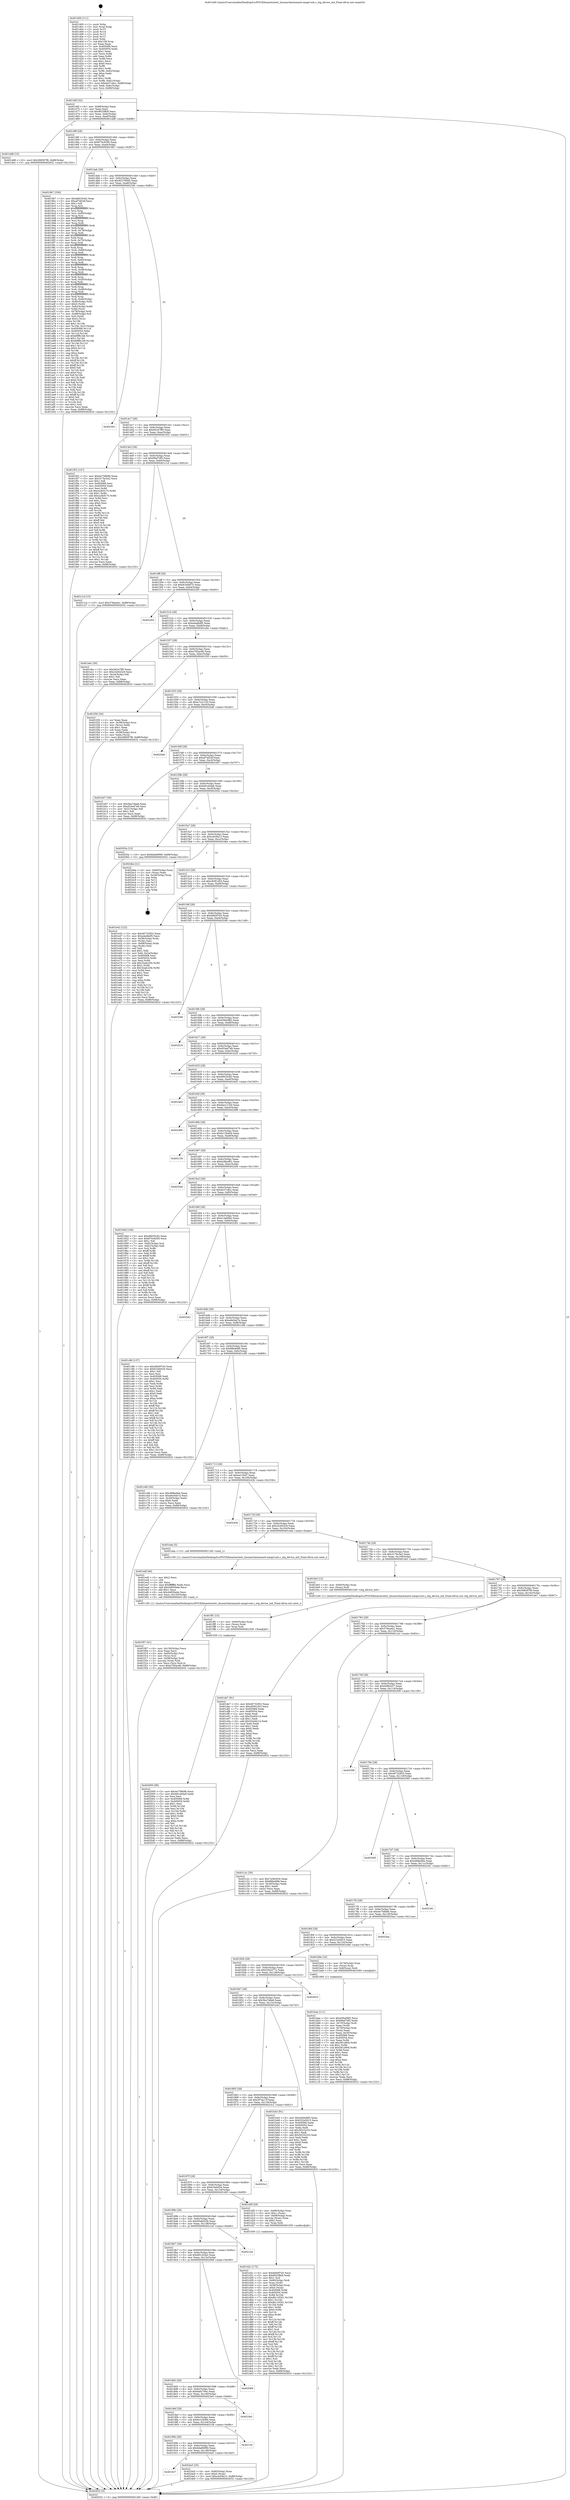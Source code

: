 digraph "0x401400" {
  label = "0x401400 (/mnt/c/Users/mathe/Desktop/tcc/POCII/binaries/extr_linuxarcharmmach-omap1usb.c_otg_device_init_Final-ollvm.out::main(0))"
  labelloc = "t"
  node[shape=record]

  Entry [label="",width=0.3,height=0.3,shape=circle,fillcolor=black,style=filled]
  "0x40146f" [label="{
     0x40146f [32]\l
     | [instrs]\l
     &nbsp;&nbsp;0x40146f \<+6\>: mov -0x88(%rbp),%eax\l
     &nbsp;&nbsp;0x401475 \<+2\>: mov %eax,%ecx\l
     &nbsp;&nbsp;0x401477 \<+6\>: sub $0x8025ffc8,%ecx\l
     &nbsp;&nbsp;0x40147d \<+6\>: mov %eax,-0x9c(%rbp)\l
     &nbsp;&nbsp;0x401483 \<+6\>: mov %ecx,-0xa0(%rbp)\l
     &nbsp;&nbsp;0x401489 \<+6\>: je 0000000000401dd8 \<main+0x9d8\>\l
  }"]
  "0x401dd8" [label="{
     0x401dd8 [15]\l
     | [instrs]\l
     &nbsp;&nbsp;0x401dd8 \<+10\>: movl $0x368597f6,-0x88(%rbp)\l
     &nbsp;&nbsp;0x401de2 \<+5\>: jmp 0000000000402632 \<main+0x1232\>\l
  }"]
  "0x40148f" [label="{
     0x40148f [28]\l
     | [instrs]\l
     &nbsp;&nbsp;0x40148f \<+5\>: jmp 0000000000401494 \<main+0x94\>\l
     &nbsp;&nbsp;0x401494 \<+6\>: mov -0x9c(%rbp),%eax\l
     &nbsp;&nbsp;0x40149a \<+5\>: sub $0x870c9295,%eax\l
     &nbsp;&nbsp;0x40149f \<+6\>: mov %eax,-0xa4(%rbp)\l
     &nbsp;&nbsp;0x4014a5 \<+6\>: je 00000000004019b7 \<main+0x5b7\>\l
  }"]
  Exit [label="",width=0.3,height=0.3,shape=circle,fillcolor=black,style=filled,peripheries=2]
  "0x4019b7" [label="{
     0x4019b7 [336]\l
     | [instrs]\l
     &nbsp;&nbsp;0x4019b7 \<+5\>: mov $0xd6635c82,%eax\l
     &nbsp;&nbsp;0x4019bc \<+5\>: mov $0xaf74f24f,%ecx\l
     &nbsp;&nbsp;0x4019c1 \<+2\>: mov $0x1,%dl\l
     &nbsp;&nbsp;0x4019c3 \<+3\>: mov %rsp,%rsi\l
     &nbsp;&nbsp;0x4019c6 \<+4\>: add $0xfffffffffffffff0,%rsi\l
     &nbsp;&nbsp;0x4019ca \<+3\>: mov %rsi,%rsp\l
     &nbsp;&nbsp;0x4019cd \<+4\>: mov %rsi,-0x80(%rbp)\l
     &nbsp;&nbsp;0x4019d1 \<+3\>: mov %rsp,%rsi\l
     &nbsp;&nbsp;0x4019d4 \<+4\>: add $0xfffffffffffffff0,%rsi\l
     &nbsp;&nbsp;0x4019d8 \<+3\>: mov %rsi,%rsp\l
     &nbsp;&nbsp;0x4019db \<+3\>: mov %rsp,%rdi\l
     &nbsp;&nbsp;0x4019de \<+4\>: add $0xfffffffffffffff0,%rdi\l
     &nbsp;&nbsp;0x4019e2 \<+3\>: mov %rdi,%rsp\l
     &nbsp;&nbsp;0x4019e5 \<+4\>: mov %rdi,-0x78(%rbp)\l
     &nbsp;&nbsp;0x4019e9 \<+3\>: mov %rsp,%rdi\l
     &nbsp;&nbsp;0x4019ec \<+4\>: add $0xfffffffffffffff0,%rdi\l
     &nbsp;&nbsp;0x4019f0 \<+3\>: mov %rdi,%rsp\l
     &nbsp;&nbsp;0x4019f3 \<+4\>: mov %rdi,-0x70(%rbp)\l
     &nbsp;&nbsp;0x4019f7 \<+3\>: mov %rsp,%rdi\l
     &nbsp;&nbsp;0x4019fa \<+4\>: add $0xfffffffffffffff0,%rdi\l
     &nbsp;&nbsp;0x4019fe \<+3\>: mov %rdi,%rsp\l
     &nbsp;&nbsp;0x401a01 \<+4\>: mov %rdi,-0x68(%rbp)\l
     &nbsp;&nbsp;0x401a05 \<+3\>: mov %rsp,%rdi\l
     &nbsp;&nbsp;0x401a08 \<+4\>: add $0xfffffffffffffff0,%rdi\l
     &nbsp;&nbsp;0x401a0c \<+3\>: mov %rdi,%rsp\l
     &nbsp;&nbsp;0x401a0f \<+4\>: mov %rdi,-0x60(%rbp)\l
     &nbsp;&nbsp;0x401a13 \<+3\>: mov %rsp,%rdi\l
     &nbsp;&nbsp;0x401a16 \<+4\>: add $0xfffffffffffffff0,%rdi\l
     &nbsp;&nbsp;0x401a1a \<+3\>: mov %rdi,%rsp\l
     &nbsp;&nbsp;0x401a1d \<+4\>: mov %rdi,-0x58(%rbp)\l
     &nbsp;&nbsp;0x401a21 \<+3\>: mov %rsp,%rdi\l
     &nbsp;&nbsp;0x401a24 \<+4\>: add $0xfffffffffffffff0,%rdi\l
     &nbsp;&nbsp;0x401a28 \<+3\>: mov %rdi,%rsp\l
     &nbsp;&nbsp;0x401a2b \<+4\>: mov %rdi,-0x50(%rbp)\l
     &nbsp;&nbsp;0x401a2f \<+3\>: mov %rsp,%rdi\l
     &nbsp;&nbsp;0x401a32 \<+4\>: add $0xfffffffffffffff0,%rdi\l
     &nbsp;&nbsp;0x401a36 \<+3\>: mov %rdi,%rsp\l
     &nbsp;&nbsp;0x401a39 \<+4\>: mov %rdi,-0x48(%rbp)\l
     &nbsp;&nbsp;0x401a3d \<+3\>: mov %rsp,%rdi\l
     &nbsp;&nbsp;0x401a40 \<+4\>: add $0xfffffffffffffff0,%rdi\l
     &nbsp;&nbsp;0x401a44 \<+3\>: mov %rdi,%rsp\l
     &nbsp;&nbsp;0x401a47 \<+4\>: mov %rdi,-0x40(%rbp)\l
     &nbsp;&nbsp;0x401a4b \<+4\>: mov -0x80(%rbp),%rdi\l
     &nbsp;&nbsp;0x401a4f \<+6\>: movl $0x0,(%rdi)\l
     &nbsp;&nbsp;0x401a55 \<+7\>: mov -0x8c(%rbp),%r8d\l
     &nbsp;&nbsp;0x401a5c \<+3\>: mov %r8d,(%rsi)\l
     &nbsp;&nbsp;0x401a5f \<+4\>: mov -0x78(%rbp),%rdi\l
     &nbsp;&nbsp;0x401a63 \<+7\>: mov -0x98(%rbp),%r9\l
     &nbsp;&nbsp;0x401a6a \<+3\>: mov %r9,(%rdi)\l
     &nbsp;&nbsp;0x401a6d \<+3\>: cmpl $0x2,(%rsi)\l
     &nbsp;&nbsp;0x401a70 \<+4\>: setne %r10b\l
     &nbsp;&nbsp;0x401a74 \<+4\>: and $0x1,%r10b\l
     &nbsp;&nbsp;0x401a78 \<+4\>: mov %r10b,-0x31(%rbp)\l
     &nbsp;&nbsp;0x401a7c \<+8\>: mov 0x405068,%r11d\l
     &nbsp;&nbsp;0x401a84 \<+7\>: mov 0x405054,%ebx\l
     &nbsp;&nbsp;0x401a8b \<+3\>: mov %r11d,%r14d\l
     &nbsp;&nbsp;0x401a8e \<+7\>: sub $0xbf9fb1b8,%r14d\l
     &nbsp;&nbsp;0x401a95 \<+4\>: sub $0x1,%r14d\l
     &nbsp;&nbsp;0x401a99 \<+7\>: add $0xbf9fb1b8,%r14d\l
     &nbsp;&nbsp;0x401aa0 \<+4\>: imul %r14d,%r11d\l
     &nbsp;&nbsp;0x401aa4 \<+4\>: and $0x1,%r11d\l
     &nbsp;&nbsp;0x401aa8 \<+4\>: cmp $0x0,%r11d\l
     &nbsp;&nbsp;0x401aac \<+4\>: sete %r10b\l
     &nbsp;&nbsp;0x401ab0 \<+3\>: cmp $0xa,%ebx\l
     &nbsp;&nbsp;0x401ab3 \<+4\>: setl %r15b\l
     &nbsp;&nbsp;0x401ab7 \<+3\>: mov %r10b,%r12b\l
     &nbsp;&nbsp;0x401aba \<+4\>: xor $0xff,%r12b\l
     &nbsp;&nbsp;0x401abe \<+3\>: mov %r15b,%r13b\l
     &nbsp;&nbsp;0x401ac1 \<+4\>: xor $0xff,%r13b\l
     &nbsp;&nbsp;0x401ac5 \<+3\>: xor $0x0,%dl\l
     &nbsp;&nbsp;0x401ac8 \<+3\>: mov %r12b,%sil\l
     &nbsp;&nbsp;0x401acb \<+4\>: and $0x0,%sil\l
     &nbsp;&nbsp;0x401acf \<+3\>: and %dl,%r10b\l
     &nbsp;&nbsp;0x401ad2 \<+3\>: mov %r13b,%dil\l
     &nbsp;&nbsp;0x401ad5 \<+4\>: and $0x0,%dil\l
     &nbsp;&nbsp;0x401ad9 \<+3\>: and %dl,%r15b\l
     &nbsp;&nbsp;0x401adc \<+3\>: or %r10b,%sil\l
     &nbsp;&nbsp;0x401adf \<+3\>: or %r15b,%dil\l
     &nbsp;&nbsp;0x401ae2 \<+3\>: xor %dil,%sil\l
     &nbsp;&nbsp;0x401ae5 \<+3\>: or %r13b,%r12b\l
     &nbsp;&nbsp;0x401ae8 \<+4\>: xor $0xff,%r12b\l
     &nbsp;&nbsp;0x401aec \<+3\>: or $0x0,%dl\l
     &nbsp;&nbsp;0x401aef \<+3\>: and %dl,%r12b\l
     &nbsp;&nbsp;0x401af2 \<+3\>: or %r12b,%sil\l
     &nbsp;&nbsp;0x401af5 \<+4\>: test $0x1,%sil\l
     &nbsp;&nbsp;0x401af9 \<+3\>: cmovne %ecx,%eax\l
     &nbsp;&nbsp;0x401afc \<+6\>: mov %eax,-0x88(%rbp)\l
     &nbsp;&nbsp;0x401b02 \<+5\>: jmp 0000000000402632 \<main+0x1232\>\l
  }"]
  "0x4014ab" [label="{
     0x4014ab [28]\l
     | [instrs]\l
     &nbsp;&nbsp;0x4014ab \<+5\>: jmp 00000000004014b0 \<main+0xb0\>\l
     &nbsp;&nbsp;0x4014b0 \<+6\>: mov -0x9c(%rbp),%eax\l
     &nbsp;&nbsp;0x4014b6 \<+5\>: sub $0x922780d5,%eax\l
     &nbsp;&nbsp;0x4014bb \<+6\>: mov %eax,-0xa8(%rbp)\l
     &nbsp;&nbsp;0x4014c1 \<+6\>: je 000000000040230c \<main+0xf0c\>\l
  }"]
  "0x401927" [label="{
     0x401927\l
  }", style=dashed]
  "0x40230c" [label="{
     0x40230c\l
  }", style=dashed]
  "0x4014c7" [label="{
     0x4014c7 [28]\l
     | [instrs]\l
     &nbsp;&nbsp;0x4014c7 \<+5\>: jmp 00000000004014cc \<main+0xcc\>\l
     &nbsp;&nbsp;0x4014cc \<+6\>: mov -0x9c(%rbp),%eax\l
     &nbsp;&nbsp;0x4014d2 \<+5\>: sub $0x94247ff5,%eax\l
     &nbsp;&nbsp;0x4014d7 \<+6\>: mov %eax,-0xac(%rbp)\l
     &nbsp;&nbsp;0x4014dd \<+6\>: je 0000000000401f52 \<main+0xb52\>\l
  }"]
  "0x4024a5" [label="{
     0x4024a5 [25]\l
     | [instrs]\l
     &nbsp;&nbsp;0x4024a5 \<+4\>: mov -0x80(%rbp),%rax\l
     &nbsp;&nbsp;0x4024a9 \<+6\>: movl $0x0,(%rax)\l
     &nbsp;&nbsp;0x4024af \<+10\>: movl $0xc4d3fa13,-0x88(%rbp)\l
     &nbsp;&nbsp;0x4024b9 \<+5\>: jmp 0000000000402632 \<main+0x1232\>\l
  }"]
  "0x401f52" [label="{
     0x401f52 [147]\l
     | [instrs]\l
     &nbsp;&nbsp;0x401f52 \<+5\>: mov $0x4e758b9b,%eax\l
     &nbsp;&nbsp;0x401f57 \<+5\>: mov $0x317bc5e2,%ecx\l
     &nbsp;&nbsp;0x401f5c \<+2\>: mov $0x1,%dl\l
     &nbsp;&nbsp;0x401f5e \<+7\>: mov 0x405068,%esi\l
     &nbsp;&nbsp;0x401f65 \<+7\>: mov 0x405054,%edi\l
     &nbsp;&nbsp;0x401f6c \<+3\>: mov %esi,%r8d\l
     &nbsp;&nbsp;0x401f6f \<+7\>: sub $0xca3b5c75,%r8d\l
     &nbsp;&nbsp;0x401f76 \<+4\>: sub $0x1,%r8d\l
     &nbsp;&nbsp;0x401f7a \<+7\>: add $0xca3b5c75,%r8d\l
     &nbsp;&nbsp;0x401f81 \<+4\>: imul %r8d,%esi\l
     &nbsp;&nbsp;0x401f85 \<+3\>: and $0x1,%esi\l
     &nbsp;&nbsp;0x401f88 \<+3\>: cmp $0x0,%esi\l
     &nbsp;&nbsp;0x401f8b \<+4\>: sete %r9b\l
     &nbsp;&nbsp;0x401f8f \<+3\>: cmp $0xa,%edi\l
     &nbsp;&nbsp;0x401f92 \<+4\>: setl %r10b\l
     &nbsp;&nbsp;0x401f96 \<+3\>: mov %r9b,%r11b\l
     &nbsp;&nbsp;0x401f99 \<+4\>: xor $0xff,%r11b\l
     &nbsp;&nbsp;0x401f9d \<+3\>: mov %r10b,%bl\l
     &nbsp;&nbsp;0x401fa0 \<+3\>: xor $0xff,%bl\l
     &nbsp;&nbsp;0x401fa3 \<+3\>: xor $0x0,%dl\l
     &nbsp;&nbsp;0x401fa6 \<+3\>: mov %r11b,%r14b\l
     &nbsp;&nbsp;0x401fa9 \<+4\>: and $0x0,%r14b\l
     &nbsp;&nbsp;0x401fad \<+3\>: and %dl,%r9b\l
     &nbsp;&nbsp;0x401fb0 \<+3\>: mov %bl,%r15b\l
     &nbsp;&nbsp;0x401fb3 \<+4\>: and $0x0,%r15b\l
     &nbsp;&nbsp;0x401fb7 \<+3\>: and %dl,%r10b\l
     &nbsp;&nbsp;0x401fba \<+3\>: or %r9b,%r14b\l
     &nbsp;&nbsp;0x401fbd \<+3\>: or %r10b,%r15b\l
     &nbsp;&nbsp;0x401fc0 \<+3\>: xor %r15b,%r14b\l
     &nbsp;&nbsp;0x401fc3 \<+3\>: or %bl,%r11b\l
     &nbsp;&nbsp;0x401fc6 \<+4\>: xor $0xff,%r11b\l
     &nbsp;&nbsp;0x401fca \<+3\>: or $0x0,%dl\l
     &nbsp;&nbsp;0x401fcd \<+3\>: and %dl,%r11b\l
     &nbsp;&nbsp;0x401fd0 \<+3\>: or %r11b,%r14b\l
     &nbsp;&nbsp;0x401fd3 \<+4\>: test $0x1,%r14b\l
     &nbsp;&nbsp;0x401fd7 \<+3\>: cmovne %ecx,%eax\l
     &nbsp;&nbsp;0x401fda \<+6\>: mov %eax,-0x88(%rbp)\l
     &nbsp;&nbsp;0x401fe0 \<+5\>: jmp 0000000000402632 \<main+0x1232\>\l
  }"]
  "0x4014e3" [label="{
     0x4014e3 [28]\l
     | [instrs]\l
     &nbsp;&nbsp;0x4014e3 \<+5\>: jmp 00000000004014e8 \<main+0xe8\>\l
     &nbsp;&nbsp;0x4014e8 \<+6\>: mov -0x9c(%rbp),%eax\l
     &nbsp;&nbsp;0x4014ee \<+5\>: sub $0x99af7df3,%eax\l
     &nbsp;&nbsp;0x4014f3 \<+6\>: mov %eax,-0xb0(%rbp)\l
     &nbsp;&nbsp;0x4014f9 \<+6\>: je 0000000000401c1d \<main+0x81d\>\l
  }"]
  "0x40190b" [label="{
     0x40190b [28]\l
     | [instrs]\l
     &nbsp;&nbsp;0x40190b \<+5\>: jmp 0000000000401910 \<main+0x510\>\l
     &nbsp;&nbsp;0x401910 \<+6\>: mov -0x9c(%rbp),%eax\l
     &nbsp;&nbsp;0x401916 \<+5\>: sub $0x6da66990,%eax\l
     &nbsp;&nbsp;0x40191b \<+6\>: mov %eax,-0x148(%rbp)\l
     &nbsp;&nbsp;0x401921 \<+6\>: je 00000000004024a5 \<main+0x10a5\>\l
  }"]
  "0x401c1d" [label="{
     0x401c1d [15]\l
     | [instrs]\l
     &nbsp;&nbsp;0x401c1d \<+10\>: movl $0x379ea4a1,-0x88(%rbp)\l
     &nbsp;&nbsp;0x401c27 \<+5\>: jmp 0000000000402632 \<main+0x1232\>\l
  }"]
  "0x4014ff" [label="{
     0x4014ff [28]\l
     | [instrs]\l
     &nbsp;&nbsp;0x4014ff \<+5\>: jmp 0000000000401504 \<main+0x104\>\l
     &nbsp;&nbsp;0x401504 \<+6\>: mov -0x9c(%rbp),%eax\l
     &nbsp;&nbsp;0x40150a \<+5\>: sub $0x9c549d75,%eax\l
     &nbsp;&nbsp;0x40150f \<+6\>: mov %eax,-0xb4(%rbp)\l
     &nbsp;&nbsp;0x401515 \<+6\>: je 0000000000402283 \<main+0xe83\>\l
  }"]
  "0x4021fe" [label="{
     0x4021fe\l
  }", style=dashed]
  "0x402283" [label="{
     0x402283\l
  }", style=dashed]
  "0x40151b" [label="{
     0x40151b [28]\l
     | [instrs]\l
     &nbsp;&nbsp;0x40151b \<+5\>: jmp 0000000000401520 \<main+0x120\>\l
     &nbsp;&nbsp;0x401520 \<+6\>: mov -0x9c(%rbp),%eax\l
     &nbsp;&nbsp;0x401526 \<+5\>: sub $0xa4edbdf5,%eax\l
     &nbsp;&nbsp;0x40152b \<+6\>: mov %eax,-0xb8(%rbp)\l
     &nbsp;&nbsp;0x401531 \<+6\>: je 0000000000401ebc \<main+0xabc\>\l
  }"]
  "0x4018ef" [label="{
     0x4018ef [28]\l
     | [instrs]\l
     &nbsp;&nbsp;0x4018ef \<+5\>: jmp 00000000004018f4 \<main+0x4f4\>\l
     &nbsp;&nbsp;0x4018f4 \<+6\>: mov -0x9c(%rbp),%eax\l
     &nbsp;&nbsp;0x4018fa \<+5\>: sub $0x6cc24064,%eax\l
     &nbsp;&nbsp;0x4018ff \<+6\>: mov %eax,-0x144(%rbp)\l
     &nbsp;&nbsp;0x401905 \<+6\>: je 00000000004021fe \<main+0xdfe\>\l
  }"]
  "0x401ebc" [label="{
     0x401ebc [30]\l
     | [instrs]\l
     &nbsp;&nbsp;0x401ebc \<+5\>: mov $0x94247ff5,%eax\l
     &nbsp;&nbsp;0x401ec1 \<+5\>: mov $0x242643c9,%ecx\l
     &nbsp;&nbsp;0x401ec6 \<+3\>: mov -0x2a(%rbp),%dl\l
     &nbsp;&nbsp;0x401ec9 \<+3\>: test $0x1,%dl\l
     &nbsp;&nbsp;0x401ecc \<+3\>: cmovne %ecx,%eax\l
     &nbsp;&nbsp;0x401ecf \<+6\>: mov %eax,-0x88(%rbp)\l
     &nbsp;&nbsp;0x401ed5 \<+5\>: jmp 0000000000402632 \<main+0x1232\>\l
  }"]
  "0x401537" [label="{
     0x401537 [28]\l
     | [instrs]\l
     &nbsp;&nbsp;0x401537 \<+5\>: jmp 000000000040153c \<main+0x13c\>\l
     &nbsp;&nbsp;0x40153c \<+6\>: mov -0x9c(%rbp),%eax\l
     &nbsp;&nbsp;0x401542 \<+5\>: sub $0xa795acd6,%eax\l
     &nbsp;&nbsp;0x401547 \<+6\>: mov %eax,-0xbc(%rbp)\l
     &nbsp;&nbsp;0x40154d \<+6\>: je 0000000000401f30 \<main+0xb30\>\l
  }"]
  "0x4023e0" [label="{
     0x4023e0\l
  }", style=dashed]
  "0x401f30" [label="{
     0x401f30 [34]\l
     | [instrs]\l
     &nbsp;&nbsp;0x401f30 \<+2\>: xor %eax,%eax\l
     &nbsp;&nbsp;0x401f32 \<+4\>: mov -0x58(%rbp),%rcx\l
     &nbsp;&nbsp;0x401f36 \<+2\>: mov (%rcx),%edx\l
     &nbsp;&nbsp;0x401f38 \<+3\>: sub $0x1,%eax\l
     &nbsp;&nbsp;0x401f3b \<+2\>: sub %eax,%edx\l
     &nbsp;&nbsp;0x401f3d \<+4\>: mov -0x58(%rbp),%rcx\l
     &nbsp;&nbsp;0x401f41 \<+2\>: mov %edx,(%rcx)\l
     &nbsp;&nbsp;0x401f43 \<+10\>: movl $0x368597f6,-0x88(%rbp)\l
     &nbsp;&nbsp;0x401f4d \<+5\>: jmp 0000000000402632 \<main+0x1232\>\l
  }"]
  "0x401553" [label="{
     0x401553 [28]\l
     | [instrs]\l
     &nbsp;&nbsp;0x401553 \<+5\>: jmp 0000000000401558 \<main+0x158\>\l
     &nbsp;&nbsp;0x401558 \<+6\>: mov -0x9c(%rbp),%eax\l
     &nbsp;&nbsp;0x40155e \<+5\>: sub $0xa7c2c120,%eax\l
     &nbsp;&nbsp;0x401563 \<+6\>: mov %eax,-0xc0(%rbp)\l
     &nbsp;&nbsp;0x401569 \<+6\>: je 00000000004020a6 \<main+0xca6\>\l
  }"]
  "0x4018d3" [label="{
     0x4018d3 [28]\l
     | [instrs]\l
     &nbsp;&nbsp;0x4018d3 \<+5\>: jmp 00000000004018d8 \<main+0x4d8\>\l
     &nbsp;&nbsp;0x4018d8 \<+6\>: mov -0x9c(%rbp),%eax\l
     &nbsp;&nbsp;0x4018de \<+5\>: sub $0x6a6c794c,%eax\l
     &nbsp;&nbsp;0x4018e3 \<+6\>: mov %eax,-0x140(%rbp)\l
     &nbsp;&nbsp;0x4018e9 \<+6\>: je 00000000004023e0 \<main+0xfe0\>\l
  }"]
  "0x4020a6" [label="{
     0x4020a6\l
  }", style=dashed]
  "0x40156f" [label="{
     0x40156f [28]\l
     | [instrs]\l
     &nbsp;&nbsp;0x40156f \<+5\>: jmp 0000000000401574 \<main+0x174\>\l
     &nbsp;&nbsp;0x401574 \<+6\>: mov -0x9c(%rbp),%eax\l
     &nbsp;&nbsp;0x40157a \<+5\>: sub $0xaf74f24f,%eax\l
     &nbsp;&nbsp;0x40157f \<+6\>: mov %eax,-0xc4(%rbp)\l
     &nbsp;&nbsp;0x401585 \<+6\>: je 0000000000401b07 \<main+0x707\>\l
  }"]
  "0x402069" [label="{
     0x402069\l
  }", style=dashed]
  "0x401b07" [label="{
     0x401b07 [30]\l
     | [instrs]\l
     &nbsp;&nbsp;0x401b07 \<+5\>: mov $0x5ba7dda8,%eax\l
     &nbsp;&nbsp;0x401b0c \<+5\>: mov $0xd53ed748,%ecx\l
     &nbsp;&nbsp;0x401b11 \<+3\>: mov -0x31(%rbp),%dl\l
     &nbsp;&nbsp;0x401b14 \<+3\>: test $0x1,%dl\l
     &nbsp;&nbsp;0x401b17 \<+3\>: cmovne %ecx,%eax\l
     &nbsp;&nbsp;0x401b1a \<+6\>: mov %eax,-0x88(%rbp)\l
     &nbsp;&nbsp;0x401b20 \<+5\>: jmp 0000000000402632 \<main+0x1232\>\l
  }"]
  "0x40158b" [label="{
     0x40158b [28]\l
     | [instrs]\l
     &nbsp;&nbsp;0x40158b \<+5\>: jmp 0000000000401590 \<main+0x190\>\l
     &nbsp;&nbsp;0x401590 \<+6\>: mov -0x9c(%rbp),%eax\l
     &nbsp;&nbsp;0x401596 \<+5\>: sub $0xb81e64a6,%eax\l
     &nbsp;&nbsp;0x40159b \<+6\>: mov %eax,-0xc8(%rbp)\l
     &nbsp;&nbsp;0x4015a1 \<+6\>: je 000000000040205a \<main+0xc5a\>\l
  }"]
  "0x4018b7" [label="{
     0x4018b7 [28]\l
     | [instrs]\l
     &nbsp;&nbsp;0x4018b7 \<+5\>: jmp 00000000004018bc \<main+0x4bc\>\l
     &nbsp;&nbsp;0x4018bc \<+6\>: mov -0x9c(%rbp),%eax\l
     &nbsp;&nbsp;0x4018c2 \<+5\>: sub $0x691c03a2,%eax\l
     &nbsp;&nbsp;0x4018c7 \<+6\>: mov %eax,-0x13c(%rbp)\l
     &nbsp;&nbsp;0x4018cd \<+6\>: je 0000000000402069 \<main+0xc69\>\l
  }"]
  "0x40205a" [label="{
     0x40205a [15]\l
     | [instrs]\l
     &nbsp;&nbsp;0x40205a \<+10\>: movl $0x6da66990,-0x88(%rbp)\l
     &nbsp;&nbsp;0x402064 \<+5\>: jmp 0000000000402632 \<main+0x1232\>\l
  }"]
  "0x4015a7" [label="{
     0x4015a7 [28]\l
     | [instrs]\l
     &nbsp;&nbsp;0x4015a7 \<+5\>: jmp 00000000004015ac \<main+0x1ac\>\l
     &nbsp;&nbsp;0x4015ac \<+6\>: mov -0x9c(%rbp),%eax\l
     &nbsp;&nbsp;0x4015b2 \<+5\>: sub $0xc4d3fa13,%eax\l
     &nbsp;&nbsp;0x4015b7 \<+6\>: mov %eax,-0xcc(%rbp)\l
     &nbsp;&nbsp;0x4015bd \<+6\>: je 00000000004024be \<main+0x10be\>\l
  }"]
  "0x4021e0" [label="{
     0x4021e0\l
  }", style=dashed]
  "0x4024be" [label="{
     0x4024be [21]\l
     | [instrs]\l
     &nbsp;&nbsp;0x4024be \<+4\>: mov -0x80(%rbp),%rax\l
     &nbsp;&nbsp;0x4024c2 \<+2\>: mov (%rax),%eax\l
     &nbsp;&nbsp;0x4024c4 \<+4\>: lea -0x28(%rbp),%rsp\l
     &nbsp;&nbsp;0x4024c8 \<+1\>: pop %rbx\l
     &nbsp;&nbsp;0x4024c9 \<+2\>: pop %r12\l
     &nbsp;&nbsp;0x4024cb \<+2\>: pop %r13\l
     &nbsp;&nbsp;0x4024cd \<+2\>: pop %r14\l
     &nbsp;&nbsp;0x4024cf \<+2\>: pop %r15\l
     &nbsp;&nbsp;0x4024d1 \<+1\>: pop %rbp\l
     &nbsp;&nbsp;0x4024d2 \<+1\>: ret\l
  }"]
  "0x4015c3" [label="{
     0x4015c3 [28]\l
     | [instrs]\l
     &nbsp;&nbsp;0x4015c3 \<+5\>: jmp 00000000004015c8 \<main+0x1c8\>\l
     &nbsp;&nbsp;0x4015c8 \<+6\>: mov -0x9c(%rbp),%eax\l
     &nbsp;&nbsp;0x4015ce \<+5\>: sub $0xc8381d53,%eax\l
     &nbsp;&nbsp;0x4015d3 \<+6\>: mov %eax,-0xd0(%rbp)\l
     &nbsp;&nbsp;0x4015d9 \<+6\>: je 0000000000401e42 \<main+0xa42\>\l
  }"]
  "0x402000" [label="{
     0x402000 [90]\l
     | [instrs]\l
     &nbsp;&nbsp;0x402000 \<+5\>: mov $0x4e758b9b,%ecx\l
     &nbsp;&nbsp;0x402005 \<+5\>: mov $0xb81e64a6,%edx\l
     &nbsp;&nbsp;0x40200a \<+2\>: xor %esi,%esi\l
     &nbsp;&nbsp;0x40200c \<+8\>: mov 0x405068,%r8d\l
     &nbsp;&nbsp;0x402014 \<+8\>: mov 0x405054,%r9d\l
     &nbsp;&nbsp;0x40201c \<+3\>: sub $0x1,%esi\l
     &nbsp;&nbsp;0x40201f \<+3\>: mov %r8d,%r10d\l
     &nbsp;&nbsp;0x402022 \<+3\>: add %esi,%r10d\l
     &nbsp;&nbsp;0x402025 \<+4\>: imul %r10d,%r8d\l
     &nbsp;&nbsp;0x402029 \<+4\>: and $0x1,%r8d\l
     &nbsp;&nbsp;0x40202d \<+4\>: cmp $0x0,%r8d\l
     &nbsp;&nbsp;0x402031 \<+4\>: sete %r11b\l
     &nbsp;&nbsp;0x402035 \<+4\>: cmp $0xa,%r9d\l
     &nbsp;&nbsp;0x402039 \<+3\>: setl %bl\l
     &nbsp;&nbsp;0x40203c \<+3\>: mov %r11b,%r14b\l
     &nbsp;&nbsp;0x40203f \<+3\>: and %bl,%r14b\l
     &nbsp;&nbsp;0x402042 \<+3\>: xor %bl,%r11b\l
     &nbsp;&nbsp;0x402045 \<+3\>: or %r11b,%r14b\l
     &nbsp;&nbsp;0x402048 \<+4\>: test $0x1,%r14b\l
     &nbsp;&nbsp;0x40204c \<+3\>: cmovne %edx,%ecx\l
     &nbsp;&nbsp;0x40204f \<+6\>: mov %ecx,-0x88(%rbp)\l
     &nbsp;&nbsp;0x402055 \<+5\>: jmp 0000000000402632 \<main+0x1232\>\l
  }"]
  "0x401e42" [label="{
     0x401e42 [122]\l
     | [instrs]\l
     &nbsp;&nbsp;0x401e42 \<+5\>: mov $0x46732953,%eax\l
     &nbsp;&nbsp;0x401e47 \<+5\>: mov $0xa4edbdf5,%ecx\l
     &nbsp;&nbsp;0x401e4c \<+4\>: mov -0x58(%rbp),%rdx\l
     &nbsp;&nbsp;0x401e50 \<+2\>: mov (%rdx),%esi\l
     &nbsp;&nbsp;0x401e52 \<+4\>: mov -0x68(%rbp),%rdx\l
     &nbsp;&nbsp;0x401e56 \<+2\>: cmp (%rdx),%esi\l
     &nbsp;&nbsp;0x401e58 \<+4\>: setl %dil\l
     &nbsp;&nbsp;0x401e5c \<+4\>: and $0x1,%dil\l
     &nbsp;&nbsp;0x401e60 \<+4\>: mov %dil,-0x2a(%rbp)\l
     &nbsp;&nbsp;0x401e64 \<+7\>: mov 0x405068,%esi\l
     &nbsp;&nbsp;0x401e6b \<+8\>: mov 0x405054,%r8d\l
     &nbsp;&nbsp;0x401e73 \<+3\>: mov %esi,%r9d\l
     &nbsp;&nbsp;0x401e76 \<+7\>: add $0x32adc25b,%r9d\l
     &nbsp;&nbsp;0x401e7d \<+4\>: sub $0x1,%r9d\l
     &nbsp;&nbsp;0x401e81 \<+7\>: sub $0x32adc25b,%r9d\l
     &nbsp;&nbsp;0x401e88 \<+4\>: imul %r9d,%esi\l
     &nbsp;&nbsp;0x401e8c \<+3\>: and $0x1,%esi\l
     &nbsp;&nbsp;0x401e8f \<+3\>: cmp $0x0,%esi\l
     &nbsp;&nbsp;0x401e92 \<+4\>: sete %dil\l
     &nbsp;&nbsp;0x401e96 \<+4\>: cmp $0xa,%r8d\l
     &nbsp;&nbsp;0x401e9a \<+4\>: setl %r10b\l
     &nbsp;&nbsp;0x401e9e \<+3\>: mov %dil,%r11b\l
     &nbsp;&nbsp;0x401ea1 \<+3\>: and %r10b,%r11b\l
     &nbsp;&nbsp;0x401ea4 \<+3\>: xor %r10b,%dil\l
     &nbsp;&nbsp;0x401ea7 \<+3\>: or %dil,%r11b\l
     &nbsp;&nbsp;0x401eaa \<+4\>: test $0x1,%r11b\l
     &nbsp;&nbsp;0x401eae \<+3\>: cmovne %ecx,%eax\l
     &nbsp;&nbsp;0x401eb1 \<+6\>: mov %eax,-0x88(%rbp)\l
     &nbsp;&nbsp;0x401eb7 \<+5\>: jmp 0000000000402632 \<main+0x1232\>\l
  }"]
  "0x4015df" [label="{
     0x4015df [28]\l
     | [instrs]\l
     &nbsp;&nbsp;0x4015df \<+5\>: jmp 00000000004015e4 \<main+0x1e4\>\l
     &nbsp;&nbsp;0x4015e4 \<+6\>: mov -0x9c(%rbp),%eax\l
     &nbsp;&nbsp;0x4015ea \<+5\>: sub $0xd0b0f7d3,%eax\l
     &nbsp;&nbsp;0x4015ef \<+6\>: mov %eax,-0xd4(%rbp)\l
     &nbsp;&nbsp;0x4015f5 \<+6\>: je 0000000000402548 \<main+0x1148\>\l
  }"]
  "0x401ff1" [label="{
     0x401ff1 [15]\l
     | [instrs]\l
     &nbsp;&nbsp;0x401ff1 \<+4\>: mov -0x60(%rbp),%rax\l
     &nbsp;&nbsp;0x401ff5 \<+3\>: mov (%rax),%rax\l
     &nbsp;&nbsp;0x401ff8 \<+3\>: mov %rax,%rdi\l
     &nbsp;&nbsp;0x401ffb \<+5\>: call 0000000000401030 \<free@plt\>\l
     | [calls]\l
     &nbsp;&nbsp;0x401030 \{1\} (unknown)\l
  }"]
  "0x402548" [label="{
     0x402548\l
  }", style=dashed]
  "0x4015fb" [label="{
     0x4015fb [28]\l
     | [instrs]\l
     &nbsp;&nbsp;0x4015fb \<+5\>: jmp 0000000000401600 \<main+0x200\>\l
     &nbsp;&nbsp;0x401600 \<+6\>: mov -0x9c(%rbp),%eax\l
     &nbsp;&nbsp;0x401606 \<+5\>: sub $0xd36e08f2,%eax\l
     &nbsp;&nbsp;0x40160b \<+6\>: mov %eax,-0xd8(%rbp)\l
     &nbsp;&nbsp;0x401611 \<+6\>: je 0000000000402518 \<main+0x1118\>\l
  }"]
  "0x401f07" [label="{
     0x401f07 [41]\l
     | [instrs]\l
     &nbsp;&nbsp;0x401f07 \<+6\>: mov -0x150(%rbp),%ecx\l
     &nbsp;&nbsp;0x401f0d \<+3\>: imul %eax,%ecx\l
     &nbsp;&nbsp;0x401f10 \<+4\>: mov -0x60(%rbp),%rsi\l
     &nbsp;&nbsp;0x401f14 \<+3\>: mov (%rsi),%rsi\l
     &nbsp;&nbsp;0x401f17 \<+4\>: mov -0x58(%rbp),%rdi\l
     &nbsp;&nbsp;0x401f1b \<+3\>: movslq (%rdi),%rdi\l
     &nbsp;&nbsp;0x401f1e \<+3\>: mov %ecx,(%rsi,%rdi,4)\l
     &nbsp;&nbsp;0x401f21 \<+10\>: movl $0xa795acd6,-0x88(%rbp)\l
     &nbsp;&nbsp;0x401f2b \<+5\>: jmp 0000000000402632 \<main+0x1232\>\l
  }"]
  "0x402518" [label="{
     0x402518\l
  }", style=dashed]
  "0x401617" [label="{
     0x401617 [28]\l
     | [instrs]\l
     &nbsp;&nbsp;0x401617 \<+5\>: jmp 000000000040161c \<main+0x21c\>\l
     &nbsp;&nbsp;0x40161c \<+6\>: mov -0x9c(%rbp),%eax\l
     &nbsp;&nbsp;0x401622 \<+5\>: sub $0xd53ed748,%eax\l
     &nbsp;&nbsp;0x401627 \<+6\>: mov %eax,-0xdc(%rbp)\l
     &nbsp;&nbsp;0x40162d \<+6\>: je 0000000000401b25 \<main+0x725\>\l
  }"]
  "0x401edf" [label="{
     0x401edf [40]\l
     | [instrs]\l
     &nbsp;&nbsp;0x401edf \<+5\>: mov $0x2,%ecx\l
     &nbsp;&nbsp;0x401ee4 \<+1\>: cltd\l
     &nbsp;&nbsp;0x401ee5 \<+2\>: idiv %ecx\l
     &nbsp;&nbsp;0x401ee7 \<+6\>: imul $0xfffffffe,%edx,%ecx\l
     &nbsp;&nbsp;0x401eed \<+6\>: add $0x44850ede,%ecx\l
     &nbsp;&nbsp;0x401ef3 \<+3\>: add $0x1,%ecx\l
     &nbsp;&nbsp;0x401ef6 \<+6\>: sub $0x44850ede,%ecx\l
     &nbsp;&nbsp;0x401efc \<+6\>: mov %ecx,-0x150(%rbp)\l
     &nbsp;&nbsp;0x401f02 \<+5\>: call 0000000000401160 \<next_i\>\l
     | [calls]\l
     &nbsp;&nbsp;0x401160 \{1\} (/mnt/c/Users/mathe/Desktop/tcc/POCII/binaries/extr_linuxarcharmmach-omap1usb.c_otg_device_init_Final-ollvm.out::next_i)\l
  }"]
  "0x401b25" [label="{
     0x401b25\l
  }", style=dashed]
  "0x401633" [label="{
     0x401633 [28]\l
     | [instrs]\l
     &nbsp;&nbsp;0x401633 \<+5\>: jmp 0000000000401638 \<main+0x238\>\l
     &nbsp;&nbsp;0x401638 \<+6\>: mov -0x9c(%rbp),%eax\l
     &nbsp;&nbsp;0x40163e \<+5\>: sub $0xd6635c82,%eax\l
     &nbsp;&nbsp;0x401643 \<+6\>: mov %eax,-0xe0(%rbp)\l
     &nbsp;&nbsp;0x401649 \<+6\>: je 00000000004024d3 \<main+0x10d3\>\l
  }"]
  "0x401d2c" [label="{
     0x401d2c [172]\l
     | [instrs]\l
     &nbsp;&nbsp;0x401d2c \<+5\>: mov $0xd0b0f7d3,%ecx\l
     &nbsp;&nbsp;0x401d31 \<+5\>: mov $0x8025ffc8,%edx\l
     &nbsp;&nbsp;0x401d36 \<+3\>: mov $0x1,%sil\l
     &nbsp;&nbsp;0x401d39 \<+4\>: mov -0x60(%rbp),%rdi\l
     &nbsp;&nbsp;0x401d3d \<+3\>: mov %rax,(%rdi)\l
     &nbsp;&nbsp;0x401d40 \<+4\>: mov -0x58(%rbp),%rax\l
     &nbsp;&nbsp;0x401d44 \<+6\>: movl $0x0,(%rax)\l
     &nbsp;&nbsp;0x401d4a \<+8\>: mov 0x405068,%r8d\l
     &nbsp;&nbsp;0x401d52 \<+8\>: mov 0x405054,%r9d\l
     &nbsp;&nbsp;0x401d5a \<+3\>: mov %r8d,%r10d\l
     &nbsp;&nbsp;0x401d5d \<+7\>: add $0xdb119301,%r10d\l
     &nbsp;&nbsp;0x401d64 \<+4\>: sub $0x1,%r10d\l
     &nbsp;&nbsp;0x401d68 \<+7\>: sub $0xdb119301,%r10d\l
     &nbsp;&nbsp;0x401d6f \<+4\>: imul %r10d,%r8d\l
     &nbsp;&nbsp;0x401d73 \<+4\>: and $0x1,%r8d\l
     &nbsp;&nbsp;0x401d77 \<+4\>: cmp $0x0,%r8d\l
     &nbsp;&nbsp;0x401d7b \<+4\>: sete %r11b\l
     &nbsp;&nbsp;0x401d7f \<+4\>: cmp $0xa,%r9d\l
     &nbsp;&nbsp;0x401d83 \<+3\>: setl %bl\l
     &nbsp;&nbsp;0x401d86 \<+3\>: mov %r11b,%r14b\l
     &nbsp;&nbsp;0x401d89 \<+4\>: xor $0xff,%r14b\l
     &nbsp;&nbsp;0x401d8d \<+3\>: mov %bl,%r15b\l
     &nbsp;&nbsp;0x401d90 \<+4\>: xor $0xff,%r15b\l
     &nbsp;&nbsp;0x401d94 \<+4\>: xor $0x1,%sil\l
     &nbsp;&nbsp;0x401d98 \<+3\>: mov %r14b,%r12b\l
     &nbsp;&nbsp;0x401d9b \<+4\>: and $0xff,%r12b\l
     &nbsp;&nbsp;0x401d9f \<+3\>: and %sil,%r11b\l
     &nbsp;&nbsp;0x401da2 \<+3\>: mov %r15b,%r13b\l
     &nbsp;&nbsp;0x401da5 \<+4\>: and $0xff,%r13b\l
     &nbsp;&nbsp;0x401da9 \<+3\>: and %sil,%bl\l
     &nbsp;&nbsp;0x401dac \<+3\>: or %r11b,%r12b\l
     &nbsp;&nbsp;0x401daf \<+3\>: or %bl,%r13b\l
     &nbsp;&nbsp;0x401db2 \<+3\>: xor %r13b,%r12b\l
     &nbsp;&nbsp;0x401db5 \<+3\>: or %r15b,%r14b\l
     &nbsp;&nbsp;0x401db8 \<+4\>: xor $0xff,%r14b\l
     &nbsp;&nbsp;0x401dbc \<+4\>: or $0x1,%sil\l
     &nbsp;&nbsp;0x401dc0 \<+3\>: and %sil,%r14b\l
     &nbsp;&nbsp;0x401dc3 \<+3\>: or %r14b,%r12b\l
     &nbsp;&nbsp;0x401dc6 \<+4\>: test $0x1,%r12b\l
     &nbsp;&nbsp;0x401dca \<+3\>: cmovne %edx,%ecx\l
     &nbsp;&nbsp;0x401dcd \<+6\>: mov %ecx,-0x88(%rbp)\l
     &nbsp;&nbsp;0x401dd3 \<+5\>: jmp 0000000000402632 \<main+0x1232\>\l
  }"]
  "0x4024d3" [label="{
     0x4024d3\l
  }", style=dashed]
  "0x40164f" [label="{
     0x40164f [28]\l
     | [instrs]\l
     &nbsp;&nbsp;0x40164f \<+5\>: jmp 0000000000401654 \<main+0x254\>\l
     &nbsp;&nbsp;0x401654 \<+6\>: mov -0x9c(%rbp),%eax\l
     &nbsp;&nbsp;0x40165a \<+5\>: sub $0xdae121b0,%eax\l
     &nbsp;&nbsp;0x40165f \<+6\>: mov %eax,-0xe4(%rbp)\l
     &nbsp;&nbsp;0x401665 \<+6\>: je 0000000000402496 \<main+0x1096\>\l
  }"]
  "0x40189b" [label="{
     0x40189b [28]\l
     | [instrs]\l
     &nbsp;&nbsp;0x40189b \<+5\>: jmp 00000000004018a0 \<main+0x4a0\>\l
     &nbsp;&nbsp;0x4018a0 \<+6\>: mov -0x9c(%rbp),%eax\l
     &nbsp;&nbsp;0x4018a6 \<+5\>: sub $0x65abb53b,%eax\l
     &nbsp;&nbsp;0x4018ab \<+6\>: mov %eax,-0x138(%rbp)\l
     &nbsp;&nbsp;0x4018b1 \<+6\>: je 00000000004021e0 \<main+0xde0\>\l
  }"]
  "0x402496" [label="{
     0x402496\l
  }", style=dashed]
  "0x40166b" [label="{
     0x40166b [28]\l
     | [instrs]\l
     &nbsp;&nbsp;0x40166b \<+5\>: jmp 0000000000401670 \<main+0x270\>\l
     &nbsp;&nbsp;0x401670 \<+6\>: mov -0x9c(%rbp),%eax\l
     &nbsp;&nbsp;0x401676 \<+5\>: sub $0xdc13ba5b,%eax\l
     &nbsp;&nbsp;0x40167b \<+6\>: mov %eax,-0xe8(%rbp)\l
     &nbsp;&nbsp;0x401681 \<+6\>: je 0000000000402139 \<main+0xd39\>\l
  }"]
  "0x401d0f" [label="{
     0x401d0f [29]\l
     | [instrs]\l
     &nbsp;&nbsp;0x401d0f \<+4\>: mov -0x68(%rbp),%rax\l
     &nbsp;&nbsp;0x401d13 \<+6\>: movl $0x1,(%rax)\l
     &nbsp;&nbsp;0x401d19 \<+4\>: mov -0x68(%rbp),%rax\l
     &nbsp;&nbsp;0x401d1d \<+3\>: movslq (%rax),%rax\l
     &nbsp;&nbsp;0x401d20 \<+4\>: shl $0x2,%rax\l
     &nbsp;&nbsp;0x401d24 \<+3\>: mov %rax,%rdi\l
     &nbsp;&nbsp;0x401d27 \<+5\>: call 0000000000401050 \<malloc@plt\>\l
     | [calls]\l
     &nbsp;&nbsp;0x401050 \{1\} (unknown)\l
  }"]
  "0x402139" [label="{
     0x402139\l
  }", style=dashed]
  "0x401687" [label="{
     0x401687 [28]\l
     | [instrs]\l
     &nbsp;&nbsp;0x401687 \<+5\>: jmp 000000000040168c \<main+0x28c\>\l
     &nbsp;&nbsp;0x40168c \<+6\>: mov -0x9c(%rbp),%eax\l
     &nbsp;&nbsp;0x401692 \<+5\>: sub $0xdc6bed61,%eax\l
     &nbsp;&nbsp;0x401697 \<+6\>: mov %eax,-0xec(%rbp)\l
     &nbsp;&nbsp;0x40169d \<+6\>: je 00000000004025d4 \<main+0x11d4\>\l
  }"]
  "0x40187f" [label="{
     0x40187f [28]\l
     | [instrs]\l
     &nbsp;&nbsp;0x40187f \<+5\>: jmp 0000000000401884 \<main+0x484\>\l
     &nbsp;&nbsp;0x401884 \<+6\>: mov -0x9c(%rbp),%eax\l
     &nbsp;&nbsp;0x40188a \<+5\>: sub $0x61feb034,%eax\l
     &nbsp;&nbsp;0x40188f \<+6\>: mov %eax,-0x134(%rbp)\l
     &nbsp;&nbsp;0x401895 \<+6\>: je 0000000000401d0f \<main+0x90f\>\l
  }"]
  "0x4025d4" [label="{
     0x4025d4\l
  }", style=dashed]
  "0x4016a3" [label="{
     0x4016a3 [28]\l
     | [instrs]\l
     &nbsp;&nbsp;0x4016a3 \<+5\>: jmp 00000000004016a8 \<main+0x2a8\>\l
     &nbsp;&nbsp;0x4016a8 \<+6\>: mov -0x9c(%rbp),%eax\l
     &nbsp;&nbsp;0x4016ae \<+5\>: sub $0xde37c8cc,%eax\l
     &nbsp;&nbsp;0x4016b3 \<+6\>: mov %eax,-0xf0(%rbp)\l
     &nbsp;&nbsp;0x4016b9 \<+6\>: je 000000000040194d \<main+0x54d\>\l
  }"]
  "0x4023c2" [label="{
     0x4023c2\l
  }", style=dashed]
  "0x40194d" [label="{
     0x40194d [106]\l
     | [instrs]\l
     &nbsp;&nbsp;0x40194d \<+5\>: mov $0xd6635c82,%eax\l
     &nbsp;&nbsp;0x401952 \<+5\>: mov $0x870c9295,%ecx\l
     &nbsp;&nbsp;0x401957 \<+2\>: mov $0x1,%dl\l
     &nbsp;&nbsp;0x401959 \<+7\>: mov -0x82(%rbp),%sil\l
     &nbsp;&nbsp;0x401960 \<+7\>: mov -0x81(%rbp),%dil\l
     &nbsp;&nbsp;0x401967 \<+3\>: mov %sil,%r8b\l
     &nbsp;&nbsp;0x40196a \<+4\>: xor $0xff,%r8b\l
     &nbsp;&nbsp;0x40196e \<+3\>: mov %dil,%r9b\l
     &nbsp;&nbsp;0x401971 \<+4\>: xor $0xff,%r9b\l
     &nbsp;&nbsp;0x401975 \<+3\>: xor $0x1,%dl\l
     &nbsp;&nbsp;0x401978 \<+3\>: mov %r8b,%r10b\l
     &nbsp;&nbsp;0x40197b \<+4\>: and $0xff,%r10b\l
     &nbsp;&nbsp;0x40197f \<+3\>: and %dl,%sil\l
     &nbsp;&nbsp;0x401982 \<+3\>: mov %r9b,%r11b\l
     &nbsp;&nbsp;0x401985 \<+4\>: and $0xff,%r11b\l
     &nbsp;&nbsp;0x401989 \<+3\>: and %dl,%dil\l
     &nbsp;&nbsp;0x40198c \<+3\>: or %sil,%r10b\l
     &nbsp;&nbsp;0x40198f \<+3\>: or %dil,%r11b\l
     &nbsp;&nbsp;0x401992 \<+3\>: xor %r11b,%r10b\l
     &nbsp;&nbsp;0x401995 \<+3\>: or %r9b,%r8b\l
     &nbsp;&nbsp;0x401998 \<+4\>: xor $0xff,%r8b\l
     &nbsp;&nbsp;0x40199c \<+3\>: or $0x1,%dl\l
     &nbsp;&nbsp;0x40199f \<+3\>: and %dl,%r8b\l
     &nbsp;&nbsp;0x4019a2 \<+3\>: or %r8b,%r10b\l
     &nbsp;&nbsp;0x4019a5 \<+4\>: test $0x1,%r10b\l
     &nbsp;&nbsp;0x4019a9 \<+3\>: cmovne %ecx,%eax\l
     &nbsp;&nbsp;0x4019ac \<+6\>: mov %eax,-0x88(%rbp)\l
     &nbsp;&nbsp;0x4019b2 \<+5\>: jmp 0000000000402632 \<main+0x1232\>\l
  }"]
  "0x4016bf" [label="{
     0x4016bf [28]\l
     | [instrs]\l
     &nbsp;&nbsp;0x4016bf \<+5\>: jmp 00000000004016c4 \<main+0x2c4\>\l
     &nbsp;&nbsp;0x4016c4 \<+6\>: mov -0x9c(%rbp),%eax\l
     &nbsp;&nbsp;0x4016ca \<+5\>: sub $0xe1da606c,%eax\l
     &nbsp;&nbsp;0x4016cf \<+6\>: mov %eax,-0xf4(%rbp)\l
     &nbsp;&nbsp;0x4016d5 \<+6\>: je 0000000000402261 \<main+0xe61\>\l
  }"]
  "0x402632" [label="{
     0x402632 [5]\l
     | [instrs]\l
     &nbsp;&nbsp;0x402632 \<+5\>: jmp 000000000040146f \<main+0x6f\>\l
  }"]
  "0x401400" [label="{
     0x401400 [111]\l
     | [instrs]\l
     &nbsp;&nbsp;0x401400 \<+1\>: push %rbp\l
     &nbsp;&nbsp;0x401401 \<+3\>: mov %rsp,%rbp\l
     &nbsp;&nbsp;0x401404 \<+2\>: push %r15\l
     &nbsp;&nbsp;0x401406 \<+2\>: push %r14\l
     &nbsp;&nbsp;0x401408 \<+2\>: push %r13\l
     &nbsp;&nbsp;0x40140a \<+2\>: push %r12\l
     &nbsp;&nbsp;0x40140c \<+1\>: push %rbx\l
     &nbsp;&nbsp;0x40140d \<+7\>: sub $0x158,%rsp\l
     &nbsp;&nbsp;0x401414 \<+2\>: xor %eax,%eax\l
     &nbsp;&nbsp;0x401416 \<+7\>: mov 0x405068,%ecx\l
     &nbsp;&nbsp;0x40141d \<+7\>: mov 0x405054,%edx\l
     &nbsp;&nbsp;0x401424 \<+3\>: sub $0x1,%eax\l
     &nbsp;&nbsp;0x401427 \<+3\>: mov %ecx,%r8d\l
     &nbsp;&nbsp;0x40142a \<+3\>: add %eax,%r8d\l
     &nbsp;&nbsp;0x40142d \<+4\>: imul %r8d,%ecx\l
     &nbsp;&nbsp;0x401431 \<+3\>: and $0x1,%ecx\l
     &nbsp;&nbsp;0x401434 \<+3\>: cmp $0x0,%ecx\l
     &nbsp;&nbsp;0x401437 \<+4\>: sete %r9b\l
     &nbsp;&nbsp;0x40143b \<+4\>: and $0x1,%r9b\l
     &nbsp;&nbsp;0x40143f \<+7\>: mov %r9b,-0x82(%rbp)\l
     &nbsp;&nbsp;0x401446 \<+3\>: cmp $0xa,%edx\l
     &nbsp;&nbsp;0x401449 \<+4\>: setl %r9b\l
     &nbsp;&nbsp;0x40144d \<+4\>: and $0x1,%r9b\l
     &nbsp;&nbsp;0x401451 \<+7\>: mov %r9b,-0x81(%rbp)\l
     &nbsp;&nbsp;0x401458 \<+10\>: movl $0xde37c8cc,-0x88(%rbp)\l
     &nbsp;&nbsp;0x401462 \<+6\>: mov %edi,-0x8c(%rbp)\l
     &nbsp;&nbsp;0x401468 \<+7\>: mov %rsi,-0x98(%rbp)\l
  }"]
  "0x401bae" [label="{
     0x401bae [111]\l
     | [instrs]\l
     &nbsp;&nbsp;0x401bae \<+5\>: mov $0xd36e08f2,%ecx\l
     &nbsp;&nbsp;0x401bb3 \<+5\>: mov $0x99af7df3,%edx\l
     &nbsp;&nbsp;0x401bb8 \<+4\>: mov -0x70(%rbp),%rdi\l
     &nbsp;&nbsp;0x401bbc \<+2\>: mov %eax,(%rdi)\l
     &nbsp;&nbsp;0x401bbe \<+4\>: mov -0x70(%rbp),%rdi\l
     &nbsp;&nbsp;0x401bc2 \<+2\>: mov (%rdi),%eax\l
     &nbsp;&nbsp;0x401bc4 \<+3\>: mov %eax,-0x30(%rbp)\l
     &nbsp;&nbsp;0x401bc7 \<+7\>: mov 0x405068,%eax\l
     &nbsp;&nbsp;0x401bce \<+7\>: mov 0x405054,%esi\l
     &nbsp;&nbsp;0x401bd5 \<+3\>: mov %eax,%r8d\l
     &nbsp;&nbsp;0x401bd8 \<+7\>: add $0x581a90d,%r8d\l
     &nbsp;&nbsp;0x401bdf \<+4\>: sub $0x1,%r8d\l
     &nbsp;&nbsp;0x401be3 \<+7\>: sub $0x581a90d,%r8d\l
     &nbsp;&nbsp;0x401bea \<+4\>: imul %r8d,%eax\l
     &nbsp;&nbsp;0x401bee \<+3\>: and $0x1,%eax\l
     &nbsp;&nbsp;0x401bf1 \<+3\>: cmp $0x0,%eax\l
     &nbsp;&nbsp;0x401bf4 \<+4\>: sete %r9b\l
     &nbsp;&nbsp;0x401bf8 \<+3\>: cmp $0xa,%esi\l
     &nbsp;&nbsp;0x401bfb \<+4\>: setl %r10b\l
     &nbsp;&nbsp;0x401bff \<+3\>: mov %r9b,%r11b\l
     &nbsp;&nbsp;0x401c02 \<+3\>: and %r10b,%r11b\l
     &nbsp;&nbsp;0x401c05 \<+3\>: xor %r10b,%r9b\l
     &nbsp;&nbsp;0x401c08 \<+3\>: or %r9b,%r11b\l
     &nbsp;&nbsp;0x401c0b \<+4\>: test $0x1,%r11b\l
     &nbsp;&nbsp;0x401c0f \<+3\>: cmovne %edx,%ecx\l
     &nbsp;&nbsp;0x401c12 \<+6\>: mov %ecx,-0x88(%rbp)\l
     &nbsp;&nbsp;0x401c18 \<+5\>: jmp 0000000000402632 \<main+0x1232\>\l
  }"]
  "0x401863" [label="{
     0x401863 [28]\l
     | [instrs]\l
     &nbsp;&nbsp;0x401863 \<+5\>: jmp 0000000000401868 \<main+0x468\>\l
     &nbsp;&nbsp;0x401868 \<+6\>: mov -0x9c(%rbp),%eax\l
     &nbsp;&nbsp;0x40186e \<+5\>: sub $0x5f7ea17f,%eax\l
     &nbsp;&nbsp;0x401873 \<+6\>: mov %eax,-0x130(%rbp)\l
     &nbsp;&nbsp;0x401879 \<+6\>: je 00000000004023c2 \<main+0xfc2\>\l
  }"]
  "0x402261" [label="{
     0x402261\l
  }", style=dashed]
  "0x4016db" [label="{
     0x4016db [28]\l
     | [instrs]\l
     &nbsp;&nbsp;0x4016db \<+5\>: jmp 00000000004016e0 \<main+0x2e0\>\l
     &nbsp;&nbsp;0x4016e0 \<+6\>: mov -0x9c(%rbp),%eax\l
     &nbsp;&nbsp;0x4016e6 \<+5\>: sub $0xe6e5eb7a,%eax\l
     &nbsp;&nbsp;0x4016eb \<+6\>: mov %eax,-0xf8(%rbp)\l
     &nbsp;&nbsp;0x4016f1 \<+6\>: je 0000000000401c86 \<main+0x886\>\l
  }"]
  "0x401b43" [label="{
     0x401b43 [91]\l
     | [instrs]\l
     &nbsp;&nbsp;0x401b43 \<+5\>: mov $0xd36e08f2,%eax\l
     &nbsp;&nbsp;0x401b48 \<+5\>: mov $0x522e5615,%ecx\l
     &nbsp;&nbsp;0x401b4d \<+7\>: mov 0x405068,%edx\l
     &nbsp;&nbsp;0x401b54 \<+7\>: mov 0x405054,%esi\l
     &nbsp;&nbsp;0x401b5b \<+2\>: mov %edx,%edi\l
     &nbsp;&nbsp;0x401b5d \<+6\>: sub $0x30232c53,%edi\l
     &nbsp;&nbsp;0x401b63 \<+3\>: sub $0x1,%edi\l
     &nbsp;&nbsp;0x401b66 \<+6\>: add $0x30232c53,%edi\l
     &nbsp;&nbsp;0x401b6c \<+3\>: imul %edi,%edx\l
     &nbsp;&nbsp;0x401b6f \<+3\>: and $0x1,%edx\l
     &nbsp;&nbsp;0x401b72 \<+3\>: cmp $0x0,%edx\l
     &nbsp;&nbsp;0x401b75 \<+4\>: sete %r8b\l
     &nbsp;&nbsp;0x401b79 \<+3\>: cmp $0xa,%esi\l
     &nbsp;&nbsp;0x401b7c \<+4\>: setl %r9b\l
     &nbsp;&nbsp;0x401b80 \<+3\>: mov %r8b,%r10b\l
     &nbsp;&nbsp;0x401b83 \<+3\>: and %r9b,%r10b\l
     &nbsp;&nbsp;0x401b86 \<+3\>: xor %r9b,%r8b\l
     &nbsp;&nbsp;0x401b89 \<+3\>: or %r8b,%r10b\l
     &nbsp;&nbsp;0x401b8c \<+4\>: test $0x1,%r10b\l
     &nbsp;&nbsp;0x401b90 \<+3\>: cmovne %ecx,%eax\l
     &nbsp;&nbsp;0x401b93 \<+6\>: mov %eax,-0x88(%rbp)\l
     &nbsp;&nbsp;0x401b99 \<+5\>: jmp 0000000000402632 \<main+0x1232\>\l
  }"]
  "0x401c86" [label="{
     0x401c86 [137]\l
     | [instrs]\l
     &nbsp;&nbsp;0x401c86 \<+5\>: mov $0xd0b0f7d3,%eax\l
     &nbsp;&nbsp;0x401c8b \<+5\>: mov $0x61feb034,%ecx\l
     &nbsp;&nbsp;0x401c90 \<+2\>: mov $0x1,%dl\l
     &nbsp;&nbsp;0x401c92 \<+2\>: xor %esi,%esi\l
     &nbsp;&nbsp;0x401c94 \<+7\>: mov 0x405068,%edi\l
     &nbsp;&nbsp;0x401c9b \<+8\>: mov 0x405054,%r8d\l
     &nbsp;&nbsp;0x401ca3 \<+3\>: sub $0x1,%esi\l
     &nbsp;&nbsp;0x401ca6 \<+3\>: mov %edi,%r9d\l
     &nbsp;&nbsp;0x401ca9 \<+3\>: add %esi,%r9d\l
     &nbsp;&nbsp;0x401cac \<+4\>: imul %r9d,%edi\l
     &nbsp;&nbsp;0x401cb0 \<+3\>: and $0x1,%edi\l
     &nbsp;&nbsp;0x401cb3 \<+3\>: cmp $0x0,%edi\l
     &nbsp;&nbsp;0x401cb6 \<+4\>: sete %r10b\l
     &nbsp;&nbsp;0x401cba \<+4\>: cmp $0xa,%r8d\l
     &nbsp;&nbsp;0x401cbe \<+4\>: setl %r11b\l
     &nbsp;&nbsp;0x401cc2 \<+3\>: mov %r10b,%bl\l
     &nbsp;&nbsp;0x401cc5 \<+3\>: xor $0xff,%bl\l
     &nbsp;&nbsp;0x401cc8 \<+3\>: mov %r11b,%r14b\l
     &nbsp;&nbsp;0x401ccb \<+4\>: xor $0xff,%r14b\l
     &nbsp;&nbsp;0x401ccf \<+3\>: xor $0x1,%dl\l
     &nbsp;&nbsp;0x401cd2 \<+3\>: mov %bl,%r15b\l
     &nbsp;&nbsp;0x401cd5 \<+4\>: and $0xff,%r15b\l
     &nbsp;&nbsp;0x401cd9 \<+3\>: and %dl,%r10b\l
     &nbsp;&nbsp;0x401cdc \<+3\>: mov %r14b,%r12b\l
     &nbsp;&nbsp;0x401cdf \<+4\>: and $0xff,%r12b\l
     &nbsp;&nbsp;0x401ce3 \<+3\>: and %dl,%r11b\l
     &nbsp;&nbsp;0x401ce6 \<+3\>: or %r10b,%r15b\l
     &nbsp;&nbsp;0x401ce9 \<+3\>: or %r11b,%r12b\l
     &nbsp;&nbsp;0x401cec \<+3\>: xor %r12b,%r15b\l
     &nbsp;&nbsp;0x401cef \<+3\>: or %r14b,%bl\l
     &nbsp;&nbsp;0x401cf2 \<+3\>: xor $0xff,%bl\l
     &nbsp;&nbsp;0x401cf5 \<+3\>: or $0x1,%dl\l
     &nbsp;&nbsp;0x401cf8 \<+2\>: and %dl,%bl\l
     &nbsp;&nbsp;0x401cfa \<+3\>: or %bl,%r15b\l
     &nbsp;&nbsp;0x401cfd \<+4\>: test $0x1,%r15b\l
     &nbsp;&nbsp;0x401d01 \<+3\>: cmovne %ecx,%eax\l
     &nbsp;&nbsp;0x401d04 \<+6\>: mov %eax,-0x88(%rbp)\l
     &nbsp;&nbsp;0x401d0a \<+5\>: jmp 0000000000402632 \<main+0x1232\>\l
  }"]
  "0x4016f7" [label="{
     0x4016f7 [28]\l
     | [instrs]\l
     &nbsp;&nbsp;0x4016f7 \<+5\>: jmp 00000000004016fc \<main+0x2fc\>\l
     &nbsp;&nbsp;0x4016fc \<+6\>: mov -0x9c(%rbp),%eax\l
     &nbsp;&nbsp;0x401702 \<+5\>: sub $0x88b4688,%eax\l
     &nbsp;&nbsp;0x401707 \<+6\>: mov %eax,-0xfc(%rbp)\l
     &nbsp;&nbsp;0x40170d \<+6\>: je 0000000000401c68 \<main+0x868\>\l
  }"]
  "0x401847" [label="{
     0x401847 [28]\l
     | [instrs]\l
     &nbsp;&nbsp;0x401847 \<+5\>: jmp 000000000040184c \<main+0x44c\>\l
     &nbsp;&nbsp;0x40184c \<+6\>: mov -0x9c(%rbp),%eax\l
     &nbsp;&nbsp;0x401852 \<+5\>: sub $0x5ba7dda8,%eax\l
     &nbsp;&nbsp;0x401857 \<+6\>: mov %eax,-0x12c(%rbp)\l
     &nbsp;&nbsp;0x40185d \<+6\>: je 0000000000401b43 \<main+0x743\>\l
  }"]
  "0x401c68" [label="{
     0x401c68 [30]\l
     | [instrs]\l
     &nbsp;&nbsp;0x401c68 \<+5\>: mov $0x46fbe9eb,%eax\l
     &nbsp;&nbsp;0x401c6d \<+5\>: mov $0xe6e5eb7a,%ecx\l
     &nbsp;&nbsp;0x401c72 \<+3\>: mov -0x30(%rbp),%edx\l
     &nbsp;&nbsp;0x401c75 \<+3\>: cmp $0x0,%edx\l
     &nbsp;&nbsp;0x401c78 \<+3\>: cmove %ecx,%eax\l
     &nbsp;&nbsp;0x401c7b \<+6\>: mov %eax,-0x88(%rbp)\l
     &nbsp;&nbsp;0x401c81 \<+5\>: jmp 0000000000402632 \<main+0x1232\>\l
  }"]
  "0x401713" [label="{
     0x401713 [28]\l
     | [instrs]\l
     &nbsp;&nbsp;0x401713 \<+5\>: jmp 0000000000401718 \<main+0x318\>\l
     &nbsp;&nbsp;0x401718 \<+6\>: mov -0x9c(%rbp),%eax\l
     &nbsp;&nbsp;0x40171e \<+5\>: sub $0xea130d7,%eax\l
     &nbsp;&nbsp;0x401723 \<+6\>: mov %eax,-0x100(%rbp)\l
     &nbsp;&nbsp;0x401729 \<+6\>: je 000000000040243b \<main+0x103b\>\l
  }"]
  "0x402623" [label="{
     0x402623\l
  }", style=dashed]
  "0x40243b" [label="{
     0x40243b\l
  }", style=dashed]
  "0x40172f" [label="{
     0x40172f [28]\l
     | [instrs]\l
     &nbsp;&nbsp;0x40172f \<+5\>: jmp 0000000000401734 \<main+0x334\>\l
     &nbsp;&nbsp;0x401734 \<+6\>: mov -0x9c(%rbp),%eax\l
     &nbsp;&nbsp;0x40173a \<+5\>: sub $0x242643c9,%eax\l
     &nbsp;&nbsp;0x40173f \<+6\>: mov %eax,-0x104(%rbp)\l
     &nbsp;&nbsp;0x401745 \<+6\>: je 0000000000401eda \<main+0xada\>\l
  }"]
  "0x40182b" [label="{
     0x40182b [28]\l
     | [instrs]\l
     &nbsp;&nbsp;0x40182b \<+5\>: jmp 0000000000401830 \<main+0x430\>\l
     &nbsp;&nbsp;0x401830 \<+6\>: mov -0x9c(%rbp),%eax\l
     &nbsp;&nbsp;0x401836 \<+5\>: sub $0x52924772,%eax\l
     &nbsp;&nbsp;0x40183b \<+6\>: mov %eax,-0x128(%rbp)\l
     &nbsp;&nbsp;0x401841 \<+6\>: je 0000000000402623 \<main+0x1223\>\l
  }"]
  "0x401eda" [label="{
     0x401eda [5]\l
     | [instrs]\l
     &nbsp;&nbsp;0x401eda \<+5\>: call 0000000000401160 \<next_i\>\l
     | [calls]\l
     &nbsp;&nbsp;0x401160 \{1\} (/mnt/c/Users/mathe/Desktop/tcc/POCII/binaries/extr_linuxarcharmmach-omap1usb.c_otg_device_init_Final-ollvm.out::next_i)\l
  }"]
  "0x40174b" [label="{
     0x40174b [28]\l
     | [instrs]\l
     &nbsp;&nbsp;0x40174b \<+5\>: jmp 0000000000401750 \<main+0x350\>\l
     &nbsp;&nbsp;0x401750 \<+6\>: mov -0x9c(%rbp),%eax\l
     &nbsp;&nbsp;0x401756 \<+5\>: sub $0x317bc5e2,%eax\l
     &nbsp;&nbsp;0x40175b \<+6\>: mov %eax,-0x108(%rbp)\l
     &nbsp;&nbsp;0x401761 \<+6\>: je 0000000000401fe5 \<main+0xbe5\>\l
  }"]
  "0x401b9e" [label="{
     0x401b9e [16]\l
     | [instrs]\l
     &nbsp;&nbsp;0x401b9e \<+4\>: mov -0x78(%rbp),%rax\l
     &nbsp;&nbsp;0x401ba2 \<+3\>: mov (%rax),%rax\l
     &nbsp;&nbsp;0x401ba5 \<+4\>: mov 0x8(%rax),%rdi\l
     &nbsp;&nbsp;0x401ba9 \<+5\>: call 0000000000401060 \<atoi@plt\>\l
     | [calls]\l
     &nbsp;&nbsp;0x401060 \{1\} (unknown)\l
  }"]
  "0x401fe5" [label="{
     0x401fe5 [12]\l
     | [instrs]\l
     &nbsp;&nbsp;0x401fe5 \<+4\>: mov -0x60(%rbp),%rax\l
     &nbsp;&nbsp;0x401fe9 \<+3\>: mov (%rax),%rdi\l
     &nbsp;&nbsp;0x401fec \<+5\>: call 0000000000401240 \<otg_device_init\>\l
     | [calls]\l
     &nbsp;&nbsp;0x401240 \{1\} (/mnt/c/Users/mathe/Desktop/tcc/POCII/binaries/extr_linuxarcharmmach-omap1usb.c_otg_device_init_Final-ollvm.out::otg_device_init)\l
  }"]
  "0x401767" [label="{
     0x401767 [28]\l
     | [instrs]\l
     &nbsp;&nbsp;0x401767 \<+5\>: jmp 000000000040176c \<main+0x36c\>\l
     &nbsp;&nbsp;0x40176c \<+6\>: mov -0x9c(%rbp),%eax\l
     &nbsp;&nbsp;0x401772 \<+5\>: sub $0x368597f6,%eax\l
     &nbsp;&nbsp;0x401777 \<+6\>: mov %eax,-0x10c(%rbp)\l
     &nbsp;&nbsp;0x40177d \<+6\>: je 0000000000401de7 \<main+0x9e7\>\l
  }"]
  "0x40180f" [label="{
     0x40180f [28]\l
     | [instrs]\l
     &nbsp;&nbsp;0x40180f \<+5\>: jmp 0000000000401814 \<main+0x414\>\l
     &nbsp;&nbsp;0x401814 \<+6\>: mov -0x9c(%rbp),%eax\l
     &nbsp;&nbsp;0x40181a \<+5\>: sub $0x522e5615,%eax\l
     &nbsp;&nbsp;0x40181f \<+6\>: mov %eax,-0x124(%rbp)\l
     &nbsp;&nbsp;0x401825 \<+6\>: je 0000000000401b9e \<main+0x79e\>\l
  }"]
  "0x401de7" [label="{
     0x401de7 [91]\l
     | [instrs]\l
     &nbsp;&nbsp;0x401de7 \<+5\>: mov $0x46732953,%eax\l
     &nbsp;&nbsp;0x401dec \<+5\>: mov $0xc8381d53,%ecx\l
     &nbsp;&nbsp;0x401df1 \<+7\>: mov 0x405068,%edx\l
     &nbsp;&nbsp;0x401df8 \<+7\>: mov 0x405054,%esi\l
     &nbsp;&nbsp;0x401dff \<+2\>: mov %edx,%edi\l
     &nbsp;&nbsp;0x401e01 \<+6\>: sub $0x52eb0c14,%edi\l
     &nbsp;&nbsp;0x401e07 \<+3\>: sub $0x1,%edi\l
     &nbsp;&nbsp;0x401e0a \<+6\>: add $0x52eb0c14,%edi\l
     &nbsp;&nbsp;0x401e10 \<+3\>: imul %edi,%edx\l
     &nbsp;&nbsp;0x401e13 \<+3\>: and $0x1,%edx\l
     &nbsp;&nbsp;0x401e16 \<+3\>: cmp $0x0,%edx\l
     &nbsp;&nbsp;0x401e19 \<+4\>: sete %r8b\l
     &nbsp;&nbsp;0x401e1d \<+3\>: cmp $0xa,%esi\l
     &nbsp;&nbsp;0x401e20 \<+4\>: setl %r9b\l
     &nbsp;&nbsp;0x401e24 \<+3\>: mov %r8b,%r10b\l
     &nbsp;&nbsp;0x401e27 \<+3\>: and %r9b,%r10b\l
     &nbsp;&nbsp;0x401e2a \<+3\>: xor %r9b,%r8b\l
     &nbsp;&nbsp;0x401e2d \<+3\>: or %r8b,%r10b\l
     &nbsp;&nbsp;0x401e30 \<+4\>: test $0x1,%r10b\l
     &nbsp;&nbsp;0x401e34 \<+3\>: cmovne %ecx,%eax\l
     &nbsp;&nbsp;0x401e37 \<+6\>: mov %eax,-0x88(%rbp)\l
     &nbsp;&nbsp;0x401e3d \<+5\>: jmp 0000000000402632 \<main+0x1232\>\l
  }"]
  "0x401783" [label="{
     0x401783 [28]\l
     | [instrs]\l
     &nbsp;&nbsp;0x401783 \<+5\>: jmp 0000000000401788 \<main+0x388\>\l
     &nbsp;&nbsp;0x401788 \<+6\>: mov -0x9c(%rbp),%eax\l
     &nbsp;&nbsp;0x40178e \<+5\>: sub $0x379ea4a1,%eax\l
     &nbsp;&nbsp;0x401793 \<+6\>: mov %eax,-0x110(%rbp)\l
     &nbsp;&nbsp;0x401799 \<+6\>: je 0000000000401c2c \<main+0x82c\>\l
  }"]
  "0x4025aa" [label="{
     0x4025aa\l
  }", style=dashed]
  "0x401c2c" [label="{
     0x401c2c [30]\l
     | [instrs]\l
     &nbsp;&nbsp;0x401c2c \<+5\>: mov $0x7a36c054,%eax\l
     &nbsp;&nbsp;0x401c31 \<+5\>: mov $0x88b4688,%ecx\l
     &nbsp;&nbsp;0x401c36 \<+3\>: mov -0x30(%rbp),%edx\l
     &nbsp;&nbsp;0x401c39 \<+3\>: cmp $0x1,%edx\l
     &nbsp;&nbsp;0x401c3c \<+3\>: cmovl %ecx,%eax\l
     &nbsp;&nbsp;0x401c3f \<+6\>: mov %eax,-0x88(%rbp)\l
     &nbsp;&nbsp;0x401c45 \<+5\>: jmp 0000000000402632 \<main+0x1232\>\l
  }"]
  "0x40179f" [label="{
     0x40179f [28]\l
     | [instrs]\l
     &nbsp;&nbsp;0x40179f \<+5\>: jmp 00000000004017a4 \<main+0x3a4\>\l
     &nbsp;&nbsp;0x4017a4 \<+6\>: mov -0x9c(%rbp),%eax\l
     &nbsp;&nbsp;0x4017aa \<+5\>: sub $0x40f6cb37,%eax\l
     &nbsp;&nbsp;0x4017af \<+6\>: mov %eax,-0x114(%rbp)\l
     &nbsp;&nbsp;0x4017b5 \<+6\>: je 00000000004025f9 \<main+0x11f9\>\l
  }"]
  "0x4017f3" [label="{
     0x4017f3 [28]\l
     | [instrs]\l
     &nbsp;&nbsp;0x4017f3 \<+5\>: jmp 00000000004017f8 \<main+0x3f8\>\l
     &nbsp;&nbsp;0x4017f8 \<+6\>: mov -0x9c(%rbp),%eax\l
     &nbsp;&nbsp;0x4017fe \<+5\>: sub $0x4e758b9b,%eax\l
     &nbsp;&nbsp;0x401803 \<+6\>: mov %eax,-0x120(%rbp)\l
     &nbsp;&nbsp;0x401809 \<+6\>: je 00000000004025aa \<main+0x11aa\>\l
  }"]
  "0x4025f9" [label="{
     0x4025f9\l
  }", style=dashed]
  "0x4017bb" [label="{
     0x4017bb [28]\l
     | [instrs]\l
     &nbsp;&nbsp;0x4017bb \<+5\>: jmp 00000000004017c0 \<main+0x3c0\>\l
     &nbsp;&nbsp;0x4017c0 \<+6\>: mov -0x9c(%rbp),%eax\l
     &nbsp;&nbsp;0x4017c6 \<+5\>: sub $0x46732953,%eax\l
     &nbsp;&nbsp;0x4017cb \<+6\>: mov %eax,-0x118(%rbp)\l
     &nbsp;&nbsp;0x4017d1 \<+6\>: je 0000000000402585 \<main+0x1185\>\l
  }"]
  "0x4023d1" [label="{
     0x4023d1\l
  }", style=dashed]
  "0x402585" [label="{
     0x402585\l
  }", style=dashed]
  "0x4017d7" [label="{
     0x4017d7 [28]\l
     | [instrs]\l
     &nbsp;&nbsp;0x4017d7 \<+5\>: jmp 00000000004017dc \<main+0x3dc\>\l
     &nbsp;&nbsp;0x4017dc \<+6\>: mov -0x9c(%rbp),%eax\l
     &nbsp;&nbsp;0x4017e2 \<+5\>: sub $0x46fbe9eb,%eax\l
     &nbsp;&nbsp;0x4017e7 \<+6\>: mov %eax,-0x11c(%rbp)\l
     &nbsp;&nbsp;0x4017ed \<+6\>: je 00000000004023d1 \<main+0xfd1\>\l
  }"]
  Entry -> "0x401400" [label=" 1"]
  "0x40146f" -> "0x401dd8" [label=" 1"]
  "0x40146f" -> "0x40148f" [label=" 23"]
  "0x4024be" -> Exit [label=" 1"]
  "0x40148f" -> "0x4019b7" [label=" 1"]
  "0x40148f" -> "0x4014ab" [label=" 22"]
  "0x4024a5" -> "0x402632" [label=" 1"]
  "0x4014ab" -> "0x40230c" [label=" 0"]
  "0x4014ab" -> "0x4014c7" [label=" 22"]
  "0x40190b" -> "0x401927" [label=" 0"]
  "0x4014c7" -> "0x401f52" [label=" 1"]
  "0x4014c7" -> "0x4014e3" [label=" 21"]
  "0x40190b" -> "0x4024a5" [label=" 1"]
  "0x4014e3" -> "0x401c1d" [label=" 1"]
  "0x4014e3" -> "0x4014ff" [label=" 20"]
  "0x4018ef" -> "0x40190b" [label=" 1"]
  "0x4014ff" -> "0x402283" [label=" 0"]
  "0x4014ff" -> "0x40151b" [label=" 20"]
  "0x4018ef" -> "0x4021fe" [label=" 0"]
  "0x40151b" -> "0x401ebc" [label=" 2"]
  "0x40151b" -> "0x401537" [label=" 18"]
  "0x4018d3" -> "0x4018ef" [label=" 1"]
  "0x401537" -> "0x401f30" [label=" 1"]
  "0x401537" -> "0x401553" [label=" 17"]
  "0x4018d3" -> "0x4023e0" [label=" 0"]
  "0x401553" -> "0x4020a6" [label=" 0"]
  "0x401553" -> "0x40156f" [label=" 17"]
  "0x4018b7" -> "0x4018d3" [label=" 1"]
  "0x40156f" -> "0x401b07" [label=" 1"]
  "0x40156f" -> "0x40158b" [label=" 16"]
  "0x4018b7" -> "0x402069" [label=" 0"]
  "0x40158b" -> "0x40205a" [label=" 1"]
  "0x40158b" -> "0x4015a7" [label=" 15"]
  "0x40189b" -> "0x4018b7" [label=" 1"]
  "0x4015a7" -> "0x4024be" [label=" 1"]
  "0x4015a7" -> "0x4015c3" [label=" 14"]
  "0x40189b" -> "0x4021e0" [label=" 0"]
  "0x4015c3" -> "0x401e42" [label=" 2"]
  "0x4015c3" -> "0x4015df" [label=" 12"]
  "0x40205a" -> "0x402632" [label=" 1"]
  "0x4015df" -> "0x402548" [label=" 0"]
  "0x4015df" -> "0x4015fb" [label=" 12"]
  "0x402000" -> "0x402632" [label=" 1"]
  "0x4015fb" -> "0x402518" [label=" 0"]
  "0x4015fb" -> "0x401617" [label=" 12"]
  "0x401ff1" -> "0x402000" [label=" 1"]
  "0x401617" -> "0x401b25" [label=" 0"]
  "0x401617" -> "0x401633" [label=" 12"]
  "0x401fe5" -> "0x401ff1" [label=" 1"]
  "0x401633" -> "0x4024d3" [label=" 0"]
  "0x401633" -> "0x40164f" [label=" 12"]
  "0x401f52" -> "0x402632" [label=" 1"]
  "0x40164f" -> "0x402496" [label=" 0"]
  "0x40164f" -> "0x40166b" [label=" 12"]
  "0x401f30" -> "0x402632" [label=" 1"]
  "0x40166b" -> "0x402139" [label=" 0"]
  "0x40166b" -> "0x401687" [label=" 12"]
  "0x401f07" -> "0x402632" [label=" 1"]
  "0x401687" -> "0x4025d4" [label=" 0"]
  "0x401687" -> "0x4016a3" [label=" 12"]
  "0x401eda" -> "0x401edf" [label=" 1"]
  "0x4016a3" -> "0x40194d" [label=" 1"]
  "0x4016a3" -> "0x4016bf" [label=" 11"]
  "0x40194d" -> "0x402632" [label=" 1"]
  "0x401400" -> "0x40146f" [label=" 1"]
  "0x402632" -> "0x40146f" [label=" 23"]
  "0x401ebc" -> "0x402632" [label=" 2"]
  "0x4019b7" -> "0x402632" [label=" 1"]
  "0x401b07" -> "0x402632" [label=" 1"]
  "0x401de7" -> "0x402632" [label=" 2"]
  "0x4016bf" -> "0x402261" [label=" 0"]
  "0x4016bf" -> "0x4016db" [label=" 11"]
  "0x401dd8" -> "0x402632" [label=" 1"]
  "0x4016db" -> "0x401c86" [label=" 1"]
  "0x4016db" -> "0x4016f7" [label=" 10"]
  "0x401d2c" -> "0x402632" [label=" 1"]
  "0x4016f7" -> "0x401c68" [label=" 1"]
  "0x4016f7" -> "0x401713" [label=" 9"]
  "0x40187f" -> "0x40189b" [label=" 1"]
  "0x401713" -> "0x40243b" [label=" 0"]
  "0x401713" -> "0x40172f" [label=" 9"]
  "0x40187f" -> "0x401d0f" [label=" 1"]
  "0x40172f" -> "0x401eda" [label=" 1"]
  "0x40172f" -> "0x40174b" [label=" 8"]
  "0x401863" -> "0x40187f" [label=" 2"]
  "0x40174b" -> "0x401fe5" [label=" 1"]
  "0x40174b" -> "0x401767" [label=" 7"]
  "0x401863" -> "0x4023c2" [label=" 0"]
  "0x401767" -> "0x401de7" [label=" 2"]
  "0x401767" -> "0x401783" [label=" 5"]
  "0x401c86" -> "0x402632" [label=" 1"]
  "0x401783" -> "0x401c2c" [label=" 1"]
  "0x401783" -> "0x40179f" [label=" 4"]
  "0x401c68" -> "0x402632" [label=" 1"]
  "0x40179f" -> "0x4025f9" [label=" 0"]
  "0x40179f" -> "0x4017bb" [label=" 4"]
  "0x401c1d" -> "0x402632" [label=" 1"]
  "0x4017bb" -> "0x402585" [label=" 0"]
  "0x4017bb" -> "0x4017d7" [label=" 4"]
  "0x401bae" -> "0x402632" [label=" 1"]
  "0x4017d7" -> "0x4023d1" [label=" 0"]
  "0x4017d7" -> "0x4017f3" [label=" 4"]
  "0x401c2c" -> "0x402632" [label=" 1"]
  "0x4017f3" -> "0x4025aa" [label=" 0"]
  "0x4017f3" -> "0x40180f" [label=" 4"]
  "0x401e42" -> "0x402632" [label=" 2"]
  "0x40180f" -> "0x401b9e" [label=" 1"]
  "0x40180f" -> "0x40182b" [label=" 3"]
  "0x401edf" -> "0x401f07" [label=" 1"]
  "0x40182b" -> "0x402623" [label=" 0"]
  "0x40182b" -> "0x401847" [label=" 3"]
  "0x401d0f" -> "0x401d2c" [label=" 1"]
  "0x401847" -> "0x401b43" [label=" 1"]
  "0x401847" -> "0x401863" [label=" 2"]
  "0x401b43" -> "0x402632" [label=" 1"]
  "0x401b9e" -> "0x401bae" [label=" 1"]
}
